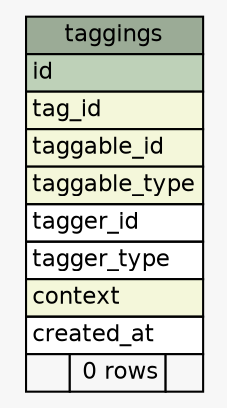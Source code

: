 // dot 2.38.0 on Mac OS X 10.9.4
// SchemaSpy rev 590
digraph "taggings" {
  graph [
    rankdir="RL"
    bgcolor="#f7f7f7"
    nodesep="0.18"
    ranksep="0.46"
    fontname="Helvetica"
    fontsize="11"
  ];
  node [
    fontname="Helvetica"
    fontsize="11"
    shape="plaintext"
  ];
  edge [
    arrowsize="0.8"
  ];
  "taggings" [
    label=<
    <TABLE BORDER="0" CELLBORDER="1" CELLSPACING="0" BGCOLOR="#ffffff">
      <TR><TD COLSPAN="3" BGCOLOR="#9bab96" ALIGN="CENTER">taggings</TD></TR>
      <TR><TD PORT="id" COLSPAN="3" BGCOLOR="#bed1b8" ALIGN="LEFT">id</TD></TR>
      <TR><TD PORT="tag_id" COLSPAN="3" BGCOLOR="#f4f7da" ALIGN="LEFT">tag_id</TD></TR>
      <TR><TD PORT="taggable_id" COLSPAN="3" BGCOLOR="#f4f7da" ALIGN="LEFT">taggable_id</TD></TR>
      <TR><TD PORT="taggable_type" COLSPAN="3" BGCOLOR="#f4f7da" ALIGN="LEFT">taggable_type</TD></TR>
      <TR><TD PORT="tagger_id" COLSPAN="3" ALIGN="LEFT">tagger_id</TD></TR>
      <TR><TD PORT="tagger_type" COLSPAN="3" ALIGN="LEFT">tagger_type</TD></TR>
      <TR><TD PORT="context" COLSPAN="3" BGCOLOR="#f4f7da" ALIGN="LEFT">context</TD></TR>
      <TR><TD PORT="created_at" COLSPAN="3" ALIGN="LEFT">created_at</TD></TR>
      <TR><TD ALIGN="LEFT" BGCOLOR="#f7f7f7">  </TD><TD ALIGN="RIGHT" BGCOLOR="#f7f7f7">0 rows</TD><TD ALIGN="RIGHT" BGCOLOR="#f7f7f7">  </TD></TR>
    </TABLE>>
    URL="tables/taggings.html"
    tooltip="taggings"
  ];
}
